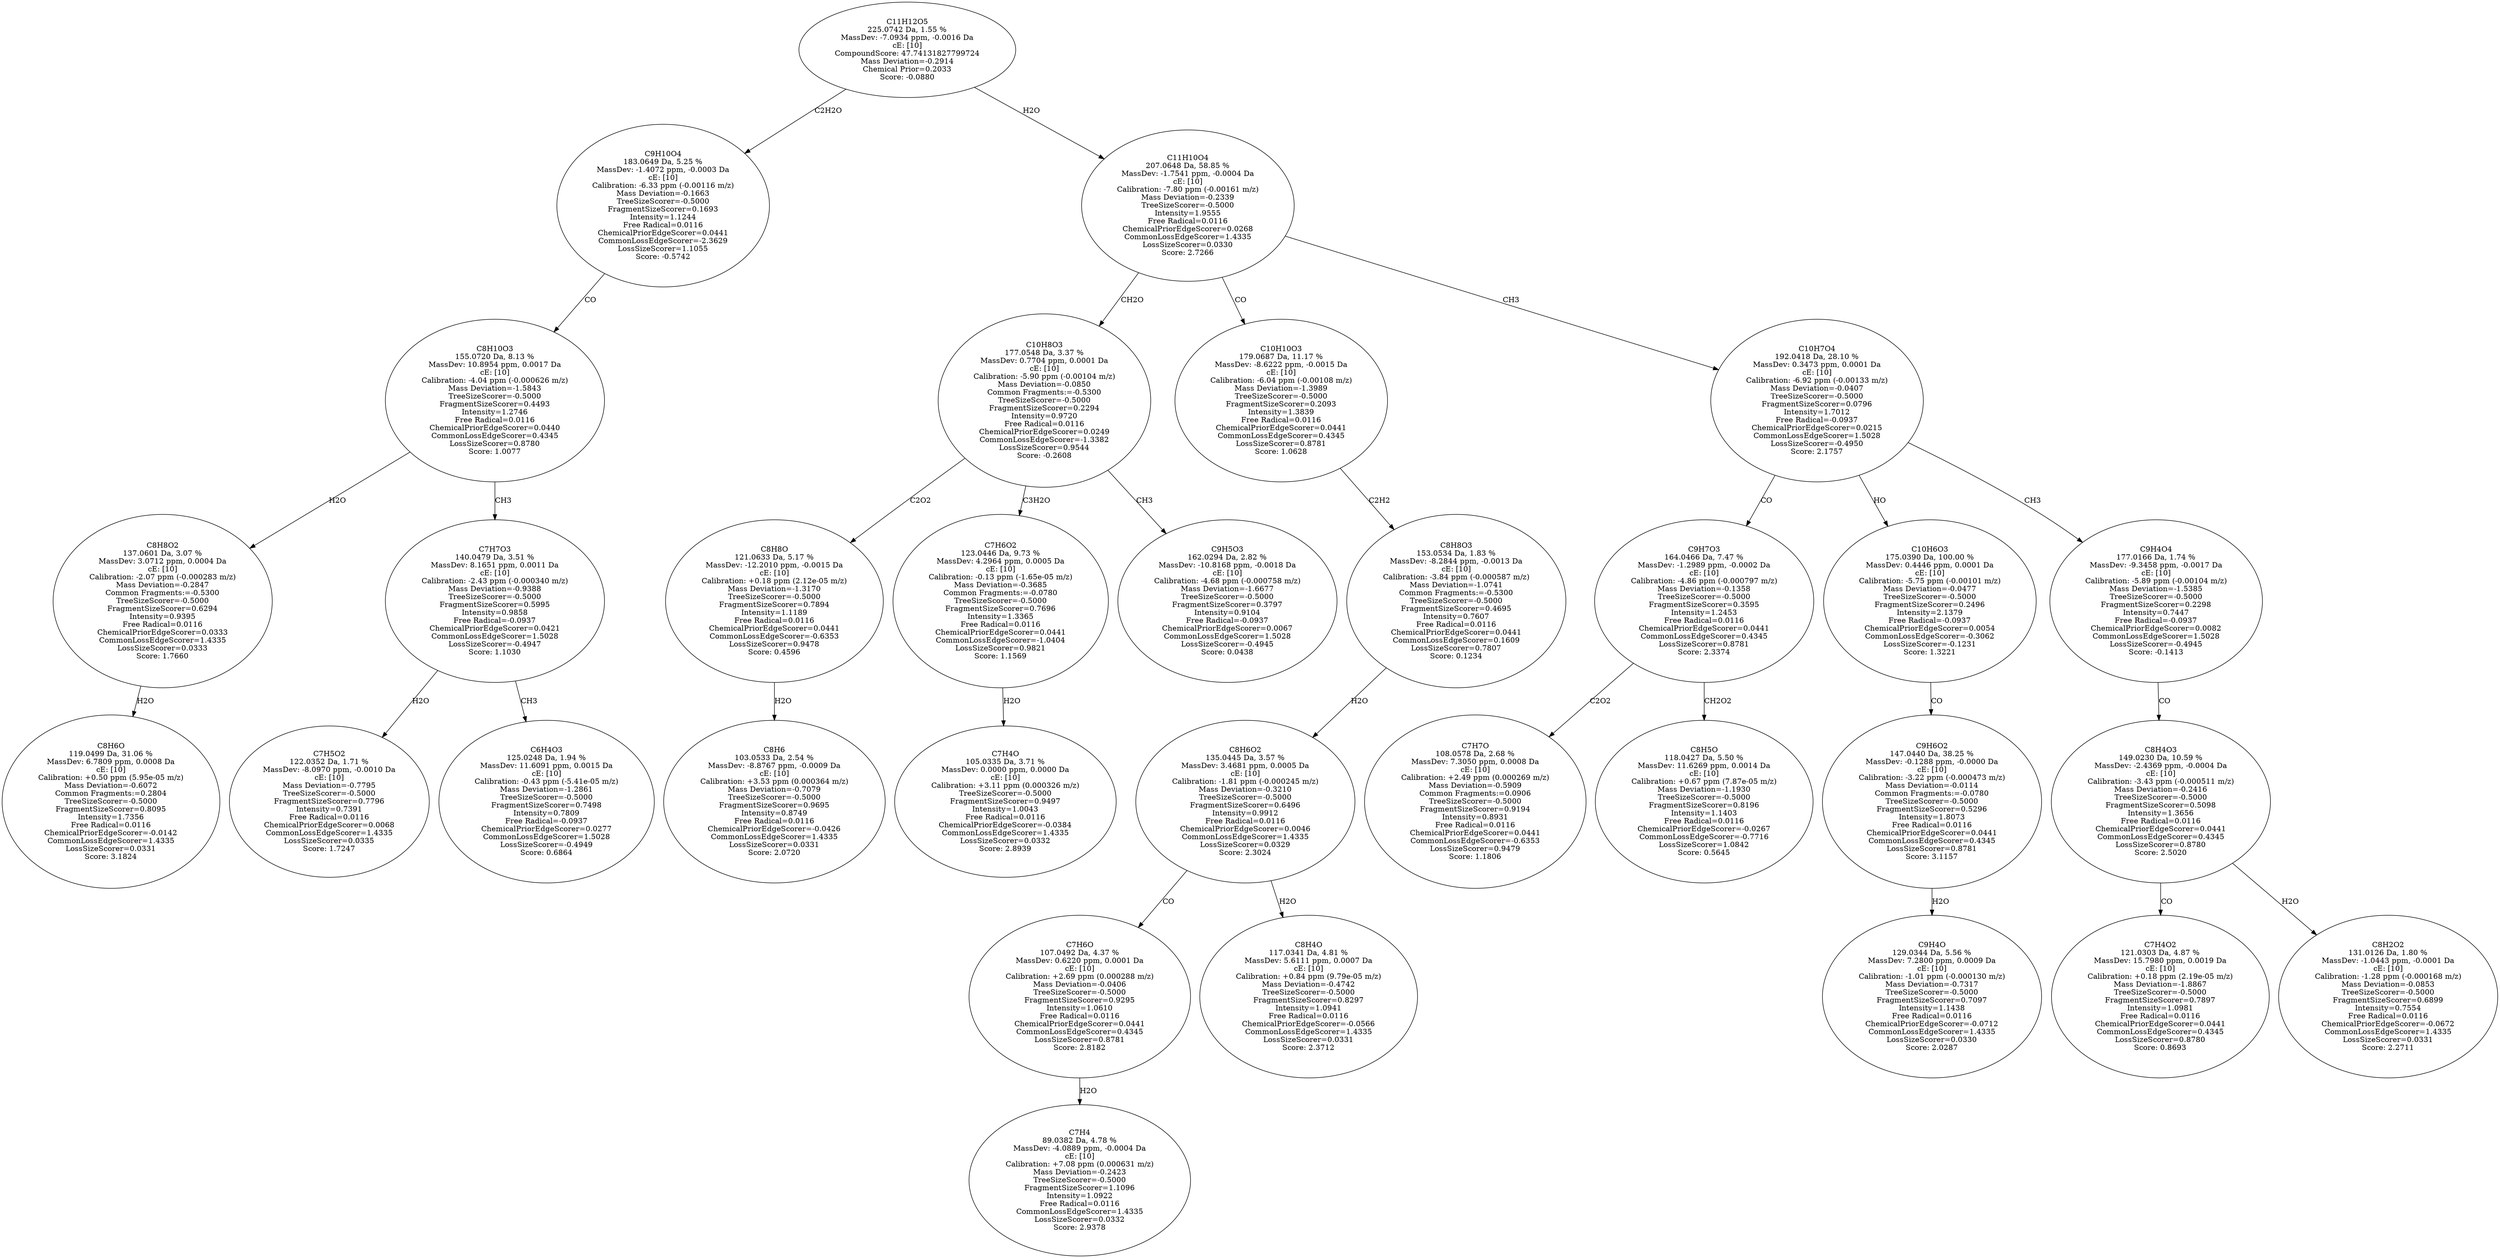 strict digraph {
v1 [label="C8H6O\n119.0499 Da, 31.06 %\nMassDev: 6.7809 ppm, 0.0008 Da\ncE: [10]\nCalibration: +0.50 ppm (5.95e-05 m/z)\nMass Deviation=-0.6072\nCommon Fragments:=0.2804\nTreeSizeScorer=-0.5000\nFragmentSizeScorer=0.8095\nIntensity=1.7356\nFree Radical=0.0116\nChemicalPriorEdgeScorer=-0.0142\nCommonLossEdgeScorer=1.4335\nLossSizeScorer=0.0331\nScore: 3.1824"];
v2 [label="C8H8O2\n137.0601 Da, 3.07 %\nMassDev: 3.0712 ppm, 0.0004 Da\ncE: [10]\nCalibration: -2.07 ppm (-0.000283 m/z)\nMass Deviation=-0.2847\nCommon Fragments:=-0.5300\nTreeSizeScorer=-0.5000\nFragmentSizeScorer=0.6294\nIntensity=0.9395\nFree Radical=0.0116\nChemicalPriorEdgeScorer=0.0333\nCommonLossEdgeScorer=1.4335\nLossSizeScorer=0.0333\nScore: 1.7660"];
v3 [label="C7H5O2\n122.0352 Da, 1.71 %\nMassDev: -8.0970 ppm, -0.0010 Da\ncE: [10]\nMass Deviation=-0.7795\nTreeSizeScorer=-0.5000\nFragmentSizeScorer=0.7796\nIntensity=0.7391\nFree Radical=0.0116\nChemicalPriorEdgeScorer=0.0068\nCommonLossEdgeScorer=1.4335\nLossSizeScorer=0.0335\nScore: 1.7247"];
v4 [label="C6H4O3\n125.0248 Da, 1.94 %\nMassDev: 11.6091 ppm, 0.0015 Da\ncE: [10]\nCalibration: -0.43 ppm (-5.41e-05 m/z)\nMass Deviation=-1.2861\nTreeSizeScorer=-0.5000\nFragmentSizeScorer=0.7498\nIntensity=0.7809\nFree Radical=-0.0937\nChemicalPriorEdgeScorer=0.0277\nCommonLossEdgeScorer=1.5028\nLossSizeScorer=-0.4949\nScore: 0.6864"];
v5 [label="C7H7O3\n140.0479 Da, 3.51 %\nMassDev: 8.1651 ppm, 0.0011 Da\ncE: [10]\nCalibration: -2.43 ppm (-0.000340 m/z)\nMass Deviation=-0.9388\nTreeSizeScorer=-0.5000\nFragmentSizeScorer=0.5995\nIntensity=0.9858\nFree Radical=-0.0937\nChemicalPriorEdgeScorer=0.0421\nCommonLossEdgeScorer=1.5028\nLossSizeScorer=-0.4947\nScore: 1.1030"];
v6 [label="C8H10O3\n155.0720 Da, 8.13 %\nMassDev: 10.8954 ppm, 0.0017 Da\ncE: [10]\nCalibration: -4.04 ppm (-0.000626 m/z)\nMass Deviation=-1.5843\nTreeSizeScorer=-0.5000\nFragmentSizeScorer=0.4493\nIntensity=1.2746\nFree Radical=0.0116\nChemicalPriorEdgeScorer=0.0440\nCommonLossEdgeScorer=0.4345\nLossSizeScorer=0.8780\nScore: 1.0077"];
v7 [label="C9H10O4\n183.0649 Da, 5.25 %\nMassDev: -1.4072 ppm, -0.0003 Da\ncE: [10]\nCalibration: -6.33 ppm (-0.00116 m/z)\nMass Deviation=-0.1663\nTreeSizeScorer=-0.5000\nFragmentSizeScorer=0.1693\nIntensity=1.1244\nFree Radical=0.0116\nChemicalPriorEdgeScorer=0.0441\nCommonLossEdgeScorer=-2.3629\nLossSizeScorer=1.1055\nScore: -0.5742"];
v8 [label="C8H6\n103.0533 Da, 2.54 %\nMassDev: -8.8767 ppm, -0.0009 Da\ncE: [10]\nCalibration: +3.53 ppm (0.000364 m/z)\nMass Deviation=-0.7079\nTreeSizeScorer=-0.5000\nFragmentSizeScorer=0.9695\nIntensity=0.8749\nFree Radical=0.0116\nChemicalPriorEdgeScorer=-0.0426\nCommonLossEdgeScorer=1.4335\nLossSizeScorer=0.0331\nScore: 2.0720"];
v9 [label="C8H8O\n121.0633 Da, 5.17 %\nMassDev: -12.2010 ppm, -0.0015 Da\ncE: [10]\nCalibration: +0.18 ppm (2.12e-05 m/z)\nMass Deviation=-1.3170\nTreeSizeScorer=-0.5000\nFragmentSizeScorer=0.7894\nIntensity=1.1189\nFree Radical=0.0116\nChemicalPriorEdgeScorer=0.0441\nCommonLossEdgeScorer=-0.6353\nLossSizeScorer=0.9478\nScore: 0.4596"];
v10 [label="C7H4O\n105.0335 Da, 3.71 %\nMassDev: 0.0000 ppm, 0.0000 Da\ncE: [10]\nCalibration: +3.11 ppm (0.000326 m/z)\nTreeSizeScorer=-0.5000\nFragmentSizeScorer=0.9497\nIntensity=1.0043\nFree Radical=0.0116\nChemicalPriorEdgeScorer=-0.0384\nCommonLossEdgeScorer=1.4335\nLossSizeScorer=0.0332\nScore: 2.8939"];
v11 [label="C7H6O2\n123.0446 Da, 9.73 %\nMassDev: 4.2964 ppm, 0.0005 Da\ncE: [10]\nCalibration: -0.13 ppm (-1.65e-05 m/z)\nMass Deviation=-0.3685\nCommon Fragments:=-0.0780\nTreeSizeScorer=-0.5000\nFragmentSizeScorer=0.7696\nIntensity=1.3365\nFree Radical=0.0116\nChemicalPriorEdgeScorer=0.0441\nCommonLossEdgeScorer=-1.0404\nLossSizeScorer=0.9821\nScore: 1.1569"];
v12 [label="C9H5O3\n162.0294 Da, 2.82 %\nMassDev: -10.8168 ppm, -0.0018 Da\ncE: [10]\nCalibration: -4.68 ppm (-0.000758 m/z)\nMass Deviation=-1.6677\nTreeSizeScorer=-0.5000\nFragmentSizeScorer=0.3797\nIntensity=0.9104\nFree Radical=-0.0937\nChemicalPriorEdgeScorer=0.0067\nCommonLossEdgeScorer=1.5028\nLossSizeScorer=-0.4945\nScore: 0.0438"];
v13 [label="C10H8O3\n177.0548 Da, 3.37 %\nMassDev: 0.7704 ppm, 0.0001 Da\ncE: [10]\nCalibration: -5.90 ppm (-0.00104 m/z)\nMass Deviation=-0.0850\nCommon Fragments:=-0.5300\nTreeSizeScorer=-0.5000\nFragmentSizeScorer=0.2294\nIntensity=0.9720\nFree Radical=0.0116\nChemicalPriorEdgeScorer=0.0249\nCommonLossEdgeScorer=-1.3382\nLossSizeScorer=0.9544\nScore: -0.2608"];
v14 [label="C7H4\n89.0382 Da, 4.78 %\nMassDev: -4.0889 ppm, -0.0004 Da\ncE: [10]\nCalibration: +7.08 ppm (0.000631 m/z)\nMass Deviation=-0.2423\nTreeSizeScorer=-0.5000\nFragmentSizeScorer=1.1096\nIntensity=1.0922\nFree Radical=0.0116\nCommonLossEdgeScorer=1.4335\nLossSizeScorer=0.0332\nScore: 2.9378"];
v15 [label="C7H6O\n107.0492 Da, 4.37 %\nMassDev: 0.6220 ppm, 0.0001 Da\ncE: [10]\nCalibration: +2.69 ppm (0.000288 m/z)\nMass Deviation=-0.0406\nTreeSizeScorer=-0.5000\nFragmentSizeScorer=0.9295\nIntensity=1.0610\nFree Radical=0.0116\nChemicalPriorEdgeScorer=0.0441\nCommonLossEdgeScorer=0.4345\nLossSizeScorer=0.8781\nScore: 2.8182"];
v16 [label="C8H4O\n117.0341 Da, 4.81 %\nMassDev: 5.6111 ppm, 0.0007 Da\ncE: [10]\nCalibration: +0.84 ppm (9.79e-05 m/z)\nMass Deviation=-0.4742\nTreeSizeScorer=-0.5000\nFragmentSizeScorer=0.8297\nIntensity=1.0941\nFree Radical=0.0116\nChemicalPriorEdgeScorer=-0.0566\nCommonLossEdgeScorer=1.4335\nLossSizeScorer=0.0331\nScore: 2.3712"];
v17 [label="C8H6O2\n135.0445 Da, 3.57 %\nMassDev: 3.4681 ppm, 0.0005 Da\ncE: [10]\nCalibration: -1.81 ppm (-0.000245 m/z)\nMass Deviation=-0.3210\nTreeSizeScorer=-0.5000\nFragmentSizeScorer=0.6496\nIntensity=0.9912\nFree Radical=0.0116\nChemicalPriorEdgeScorer=0.0046\nCommonLossEdgeScorer=1.4335\nLossSizeScorer=0.0329\nScore: 2.3024"];
v18 [label="C8H8O3\n153.0534 Da, 1.83 %\nMassDev: -8.2844 ppm, -0.0013 Da\ncE: [10]\nCalibration: -3.84 ppm (-0.000587 m/z)\nMass Deviation=-1.0741\nCommon Fragments:=-0.5300\nTreeSizeScorer=-0.5000\nFragmentSizeScorer=0.4695\nIntensity=0.7607\nFree Radical=0.0116\nChemicalPriorEdgeScorer=0.0441\nCommonLossEdgeScorer=0.1609\nLossSizeScorer=0.7807\nScore: 0.1234"];
v19 [label="C10H10O3\n179.0687 Da, 11.17 %\nMassDev: -8.6222 ppm, -0.0015 Da\ncE: [10]\nCalibration: -6.04 ppm (-0.00108 m/z)\nMass Deviation=-1.3989\nTreeSizeScorer=-0.5000\nFragmentSizeScorer=0.2093\nIntensity=1.3839\nFree Radical=0.0116\nChemicalPriorEdgeScorer=0.0441\nCommonLossEdgeScorer=0.4345\nLossSizeScorer=0.8781\nScore: 1.0628"];
v20 [label="C7H7O\n108.0578 Da, 2.68 %\nMassDev: 7.3050 ppm, 0.0008 Da\ncE: [10]\nCalibration: +2.49 ppm (0.000269 m/z)\nMass Deviation=-0.5909\nCommon Fragments:=0.0906\nTreeSizeScorer=-0.5000\nFragmentSizeScorer=0.9194\nIntensity=0.8931\nFree Radical=0.0116\nChemicalPriorEdgeScorer=0.0441\nCommonLossEdgeScorer=-0.6353\nLossSizeScorer=0.9479\nScore: 1.1806"];
v21 [label="C8H5O\n118.0427 Da, 5.50 %\nMassDev: 11.6269 ppm, 0.0014 Da\ncE: [10]\nCalibration: +0.67 ppm (7.87e-05 m/z)\nMass Deviation=-1.1930\nTreeSizeScorer=-0.5000\nFragmentSizeScorer=0.8196\nIntensity=1.1403\nFree Radical=0.0116\nChemicalPriorEdgeScorer=-0.0267\nCommonLossEdgeScorer=-0.7716\nLossSizeScorer=1.0842\nScore: 0.5645"];
v22 [label="C9H7O3\n164.0466 Da, 7.47 %\nMassDev: -1.2989 ppm, -0.0002 Da\ncE: [10]\nCalibration: -4.86 ppm (-0.000797 m/z)\nMass Deviation=-0.1358\nTreeSizeScorer=-0.5000\nFragmentSizeScorer=0.3595\nIntensity=1.2453\nFree Radical=0.0116\nChemicalPriorEdgeScorer=0.0441\nCommonLossEdgeScorer=0.4345\nLossSizeScorer=0.8781\nScore: 2.3374"];
v23 [label="C9H4O\n129.0344 Da, 5.56 %\nMassDev: 7.2800 ppm, 0.0009 Da\ncE: [10]\nCalibration: -1.01 ppm (-0.000130 m/z)\nMass Deviation=-0.7317\nTreeSizeScorer=-0.5000\nFragmentSizeScorer=0.7097\nIntensity=1.1438\nFree Radical=0.0116\nChemicalPriorEdgeScorer=-0.0712\nCommonLossEdgeScorer=1.4335\nLossSizeScorer=0.0330\nScore: 2.0287"];
v24 [label="C9H6O2\n147.0440 Da, 38.25 %\nMassDev: -0.1288 ppm, -0.0000 Da\ncE: [10]\nCalibration: -3.22 ppm (-0.000473 m/z)\nMass Deviation=-0.0114\nCommon Fragments:=-0.0780\nTreeSizeScorer=-0.5000\nFragmentSizeScorer=0.5296\nIntensity=1.8073\nFree Radical=0.0116\nChemicalPriorEdgeScorer=0.0441\nCommonLossEdgeScorer=0.4345\nLossSizeScorer=0.8781\nScore: 3.1157"];
v25 [label="C10H6O3\n175.0390 Da, 100.00 %\nMassDev: 0.4446 ppm, 0.0001 Da\ncE: [10]\nCalibration: -5.75 ppm (-0.00101 m/z)\nMass Deviation=-0.0477\nTreeSizeScorer=-0.5000\nFragmentSizeScorer=0.2496\nIntensity=2.1379\nFree Radical=-0.0937\nChemicalPriorEdgeScorer=0.0054\nCommonLossEdgeScorer=-0.3062\nLossSizeScorer=-0.1231\nScore: 1.3221"];
v26 [label="C7H4O2\n121.0303 Da, 4.87 %\nMassDev: 15.7980 ppm, 0.0019 Da\ncE: [10]\nCalibration: +0.18 ppm (2.19e-05 m/z)\nMass Deviation=-1.8867\nTreeSizeScorer=-0.5000\nFragmentSizeScorer=0.7897\nIntensity=1.0981\nFree Radical=0.0116\nChemicalPriorEdgeScorer=0.0441\nCommonLossEdgeScorer=0.4345\nLossSizeScorer=0.8780\nScore: 0.8693"];
v27 [label="C8H2O2\n131.0126 Da, 1.80 %\nMassDev: -1.0443 ppm, -0.0001 Da\ncE: [10]\nCalibration: -1.28 ppm (-0.000168 m/z)\nMass Deviation=-0.0853\nTreeSizeScorer=-0.5000\nFragmentSizeScorer=0.6899\nIntensity=0.7554\nFree Radical=0.0116\nChemicalPriorEdgeScorer=-0.0672\nCommonLossEdgeScorer=1.4335\nLossSizeScorer=0.0331\nScore: 2.2711"];
v28 [label="C8H4O3\n149.0230 Da, 10.59 %\nMassDev: -2.4369 ppm, -0.0004 Da\ncE: [10]\nCalibration: -3.43 ppm (-0.000511 m/z)\nMass Deviation=-0.2416\nTreeSizeScorer=-0.5000\nFragmentSizeScorer=0.5098\nIntensity=1.3656\nFree Radical=0.0116\nChemicalPriorEdgeScorer=0.0441\nCommonLossEdgeScorer=0.4345\nLossSizeScorer=0.8780\nScore: 2.5020"];
v29 [label="C9H4O4\n177.0166 Da, 1.74 %\nMassDev: -9.3458 ppm, -0.0017 Da\ncE: [10]\nCalibration: -5.89 ppm (-0.00104 m/z)\nMass Deviation=-1.5385\nTreeSizeScorer=-0.5000\nFragmentSizeScorer=0.2298\nIntensity=0.7447\nFree Radical=-0.0937\nChemicalPriorEdgeScorer=0.0082\nCommonLossEdgeScorer=1.5028\nLossSizeScorer=-0.4945\nScore: -0.1413"];
v30 [label="C10H7O4\n192.0418 Da, 28.10 %\nMassDev: 0.3473 ppm, 0.0001 Da\ncE: [10]\nCalibration: -6.92 ppm (-0.00133 m/z)\nMass Deviation=-0.0407\nTreeSizeScorer=-0.5000\nFragmentSizeScorer=0.0796\nIntensity=1.7012\nFree Radical=-0.0937\nChemicalPriorEdgeScorer=0.0215\nCommonLossEdgeScorer=1.5028\nLossSizeScorer=-0.4950\nScore: 2.1757"];
v31 [label="C11H10O4\n207.0648 Da, 58.85 %\nMassDev: -1.7541 ppm, -0.0004 Da\ncE: [10]\nCalibration: -7.80 ppm (-0.00161 m/z)\nMass Deviation=-0.2339\nTreeSizeScorer=-0.5000\nIntensity=1.9555\nFree Radical=0.0116\nChemicalPriorEdgeScorer=0.0268\nCommonLossEdgeScorer=1.4335\nLossSizeScorer=0.0330\nScore: 2.7266"];
v32 [label="C11H12O5\n225.0742 Da, 1.55 %\nMassDev: -7.0934 ppm, -0.0016 Da\ncE: [10]\nCompoundScore: 47.74131827799724\nMass Deviation=-0.2914\nChemical Prior=0.2033\nScore: -0.0880"];
v2 -> v1 [label="H2O"];
v6 -> v2 [label="H2O"];
v5 -> v3 [label="H2O"];
v5 -> v4 [label="CH3"];
v6 -> v5 [label="CH3"];
v7 -> v6 [label="CO"];
v32 -> v7 [label="C2H2O"];
v9 -> v8 [label="H2O"];
v13 -> v9 [label="C2O2"];
v11 -> v10 [label="H2O"];
v13 -> v11 [label="C3H2O"];
v13 -> v12 [label="CH3"];
v31 -> v13 [label="CH2O"];
v15 -> v14 [label="H2O"];
v17 -> v15 [label="CO"];
v17 -> v16 [label="H2O"];
v18 -> v17 [label="H2O"];
v19 -> v18 [label="C2H2"];
v31 -> v19 [label="CO"];
v22 -> v20 [label="C2O2"];
v22 -> v21 [label="CH2O2"];
v30 -> v22 [label="CO"];
v24 -> v23 [label="H2O"];
v25 -> v24 [label="CO"];
v30 -> v25 [label="HO"];
v28 -> v26 [label="CO"];
v28 -> v27 [label="H2O"];
v29 -> v28 [label="CO"];
v30 -> v29 [label="CH3"];
v31 -> v30 [label="CH3"];
v32 -> v31 [label="H2O"];
}